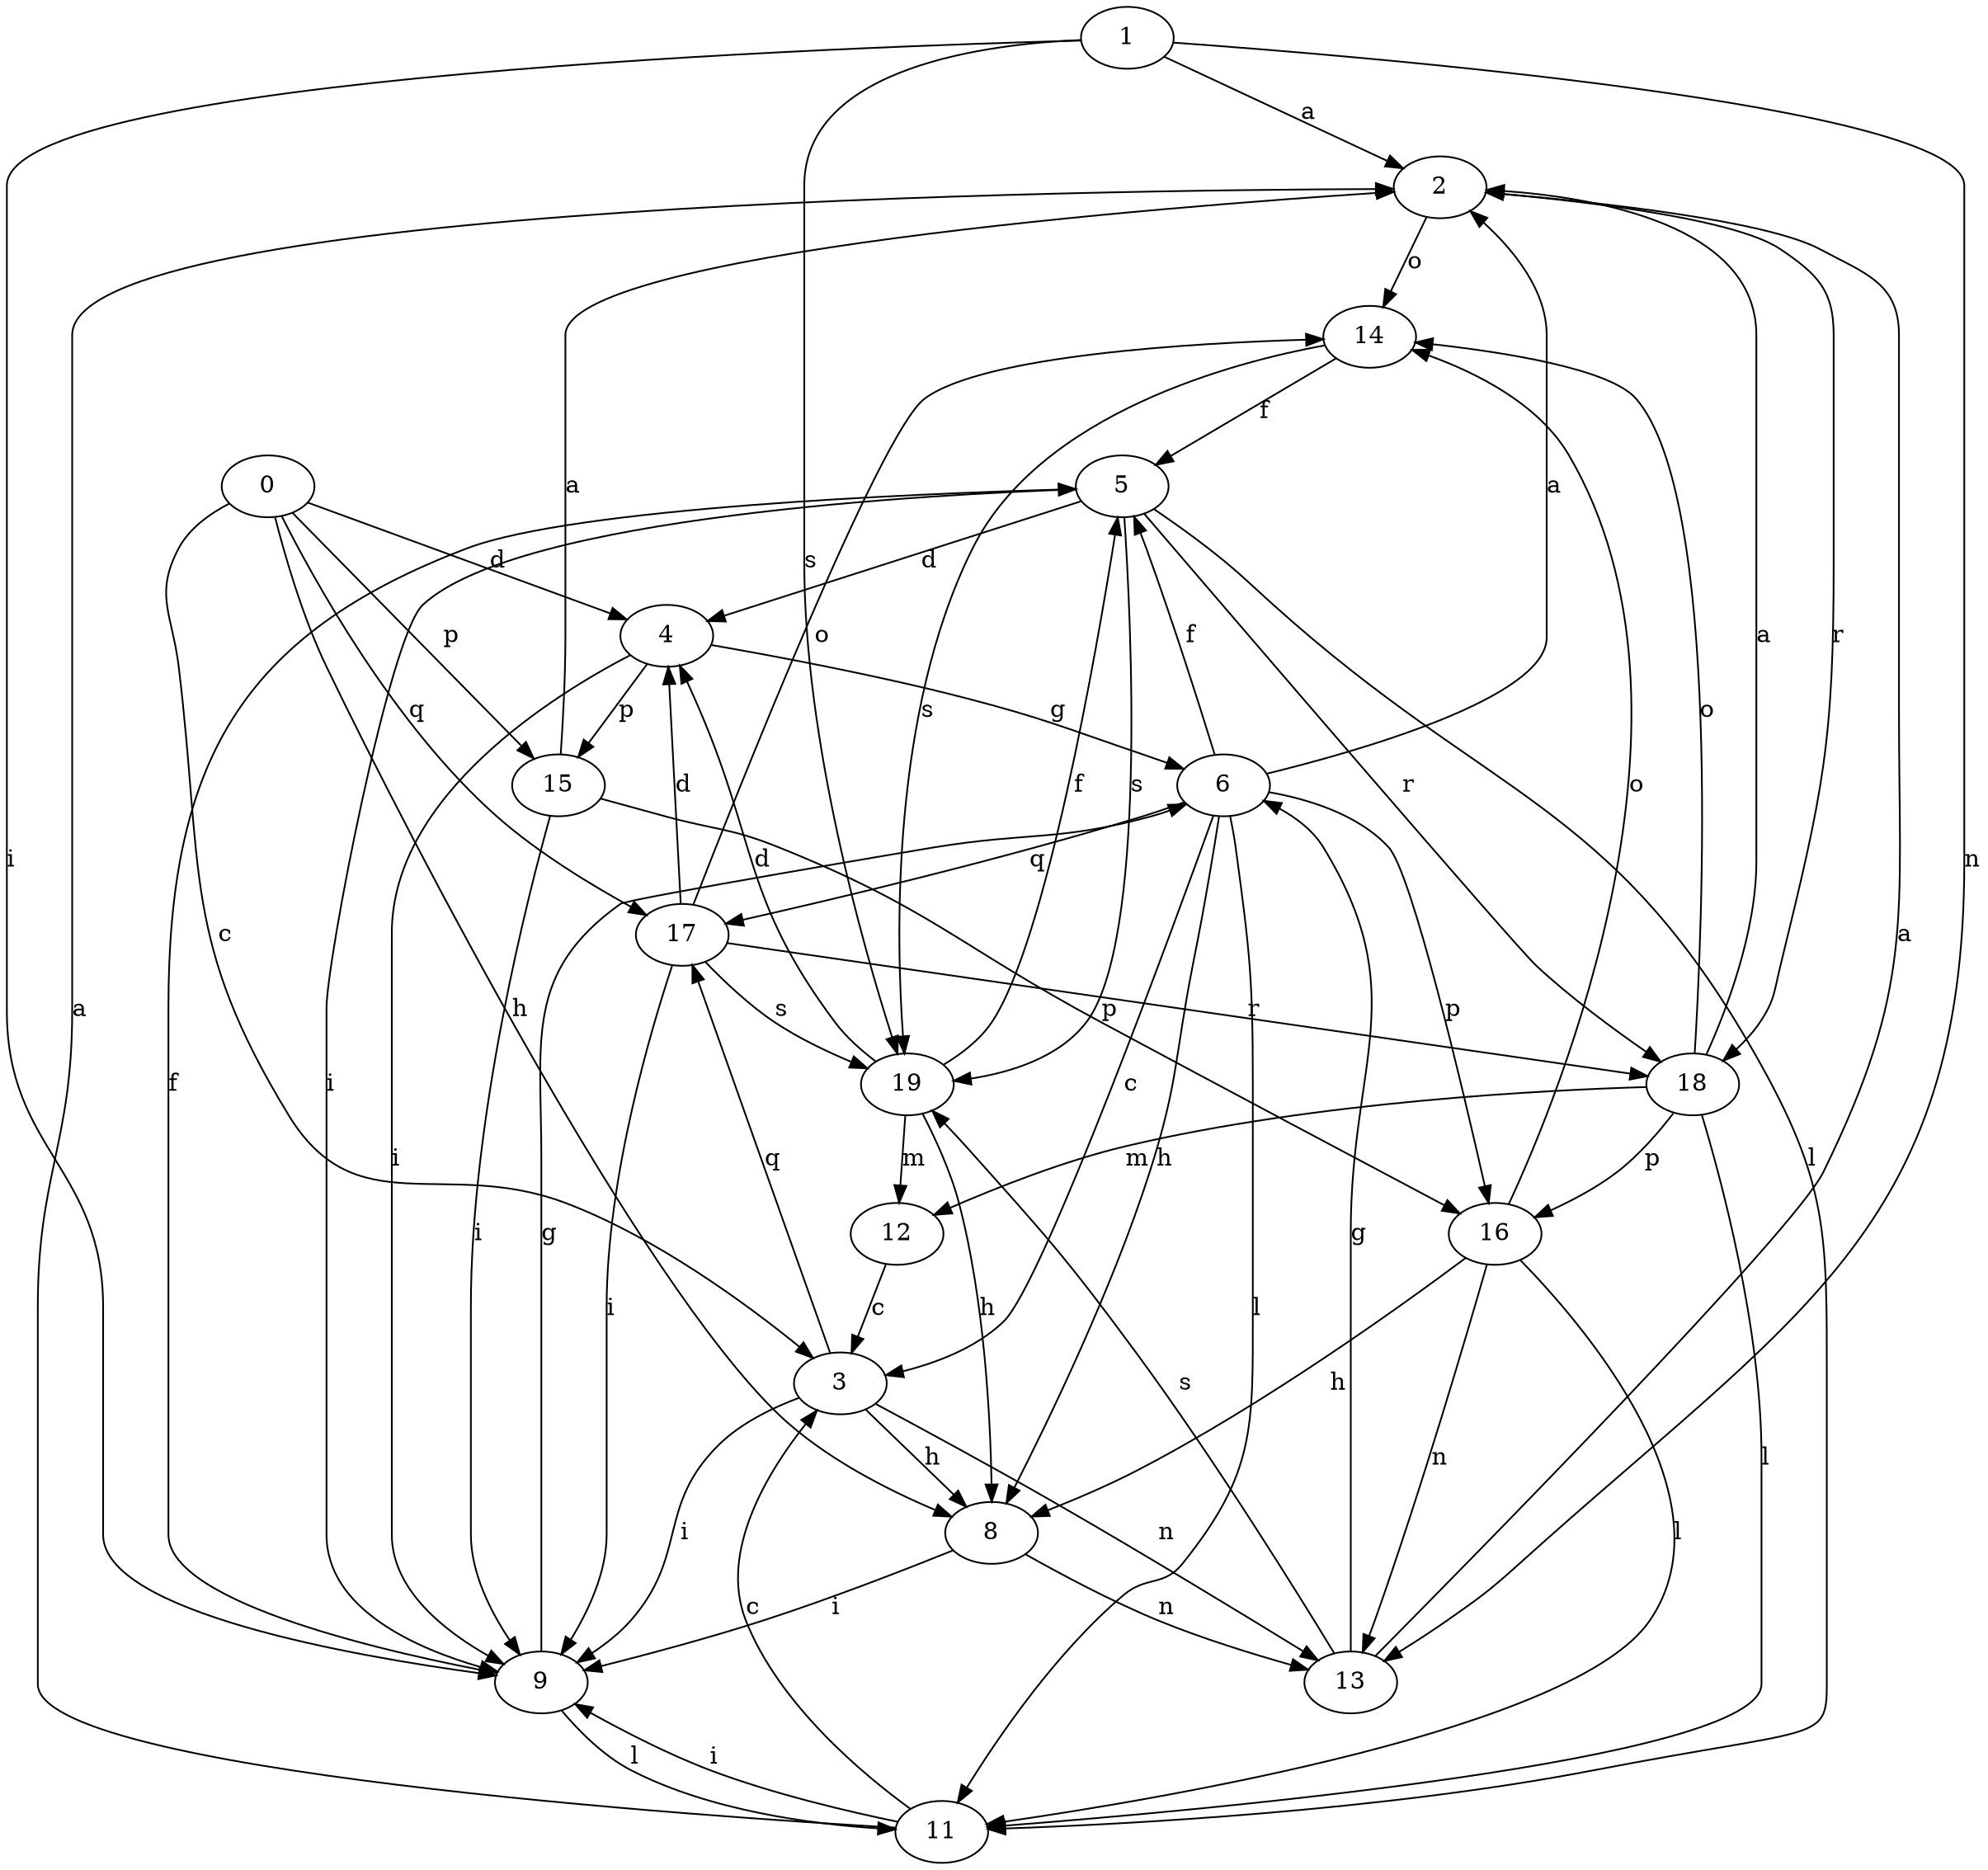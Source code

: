 strict digraph  {
1;
2;
3;
4;
5;
0;
6;
8;
9;
11;
12;
13;
14;
15;
16;
17;
18;
19;
1 -> 2  [label=a];
1 -> 9  [label=i];
1 -> 13  [label=n];
1 -> 19  [label=s];
2 -> 14  [label=o];
2 -> 18  [label=r];
3 -> 8  [label=h];
3 -> 9  [label=i];
3 -> 13  [label=n];
3 -> 17  [label=q];
4 -> 6  [label=g];
4 -> 9  [label=i];
4 -> 15  [label=p];
5 -> 4  [label=d];
5 -> 9  [label=i];
5 -> 11  [label=l];
5 -> 18  [label=r];
5 -> 19  [label=s];
0 -> 3  [label=c];
0 -> 4  [label=d];
0 -> 8  [label=h];
0 -> 15  [label=p];
0 -> 17  [label=q];
6 -> 2  [label=a];
6 -> 3  [label=c];
6 -> 5  [label=f];
6 -> 8  [label=h];
6 -> 11  [label=l];
6 -> 16  [label=p];
6 -> 17  [label=q];
8 -> 9  [label=i];
8 -> 13  [label=n];
9 -> 5  [label=f];
9 -> 6  [label=g];
9 -> 11  [label=l];
11 -> 2  [label=a];
11 -> 3  [label=c];
11 -> 9  [label=i];
12 -> 3  [label=c];
13 -> 2  [label=a];
13 -> 6  [label=g];
13 -> 19  [label=s];
14 -> 5  [label=f];
14 -> 19  [label=s];
15 -> 2  [label=a];
15 -> 9  [label=i];
15 -> 16  [label=p];
16 -> 8  [label=h];
16 -> 11  [label=l];
16 -> 13  [label=n];
16 -> 14  [label=o];
17 -> 4  [label=d];
17 -> 9  [label=i];
17 -> 14  [label=o];
17 -> 18  [label=r];
17 -> 19  [label=s];
18 -> 2  [label=a];
18 -> 11  [label=l];
18 -> 12  [label=m];
18 -> 14  [label=o];
18 -> 16  [label=p];
19 -> 4  [label=d];
19 -> 5  [label=f];
19 -> 8  [label=h];
19 -> 12  [label=m];
}

